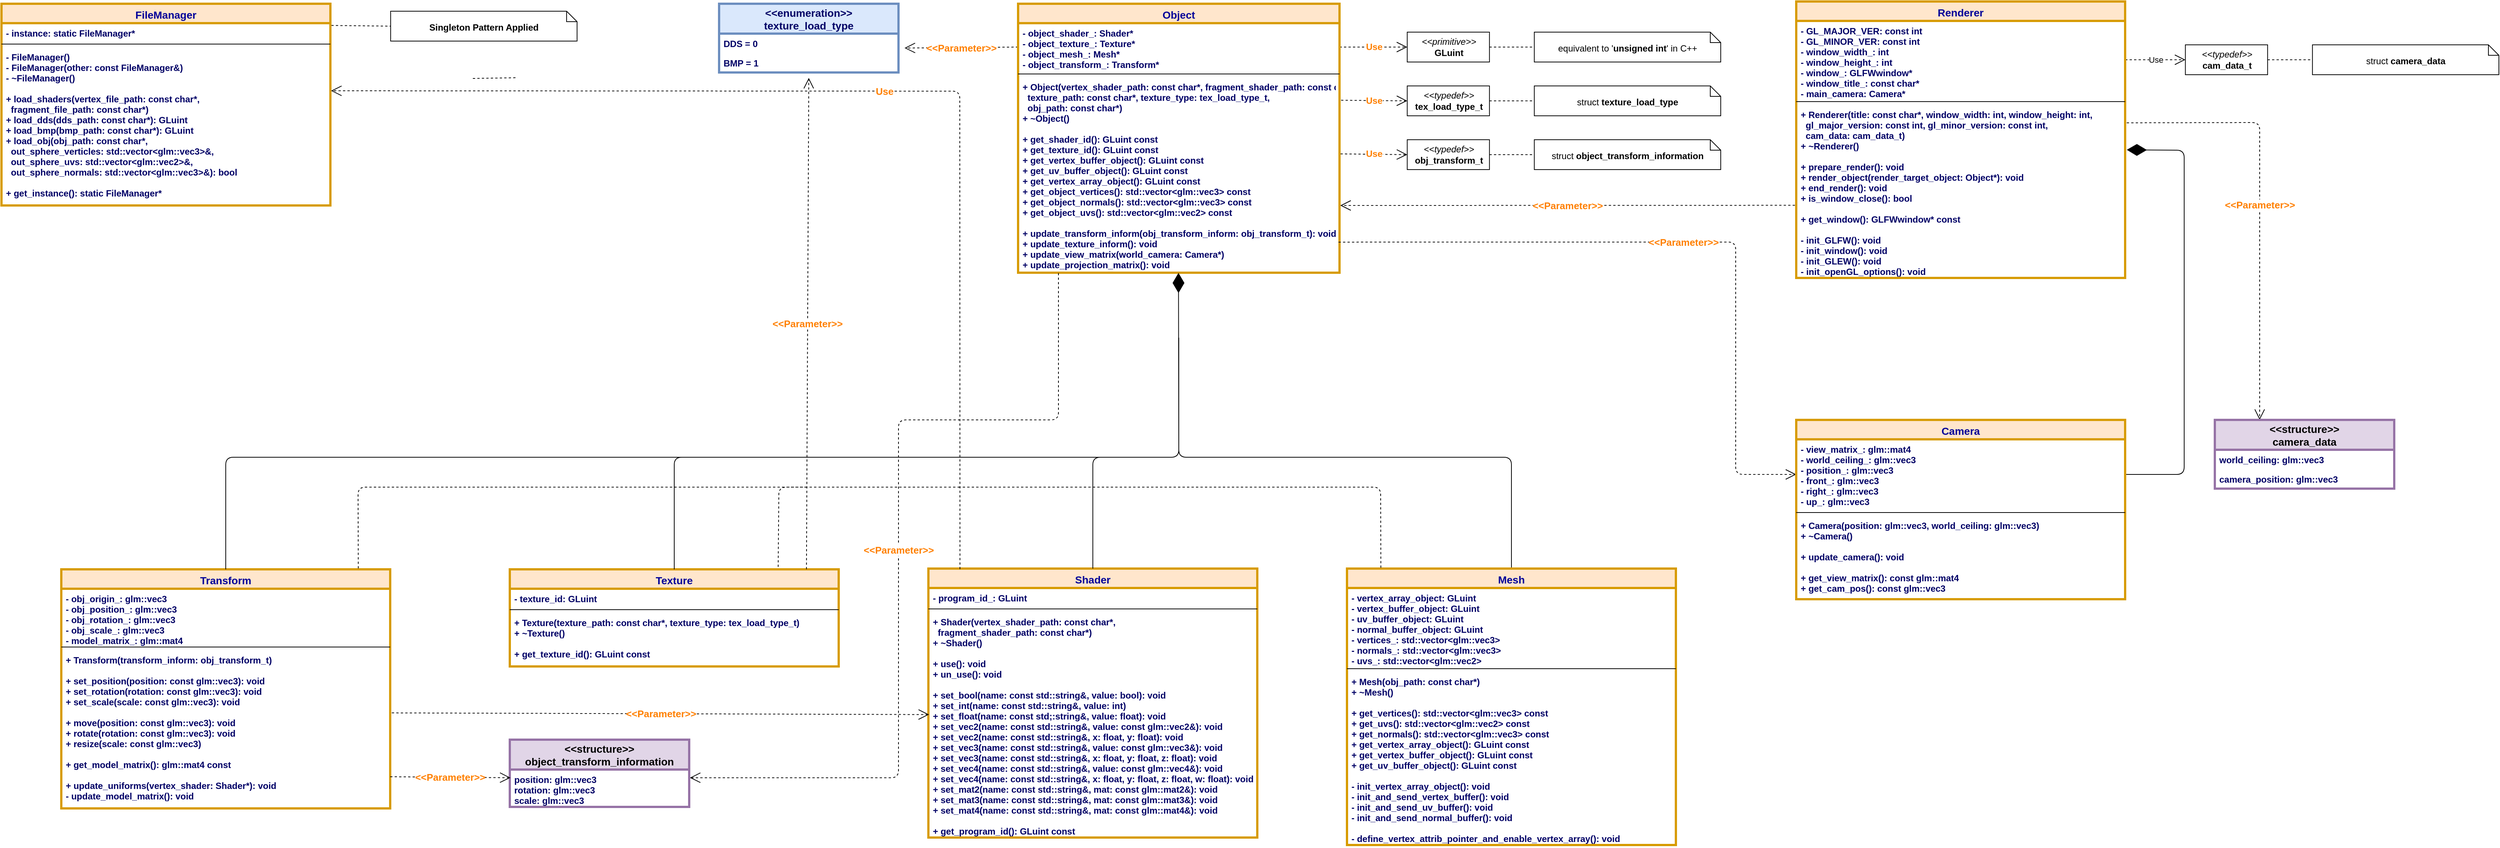 <mxfile version="13.7.9" type="device"><diagram id="C5RBs43oDa-KdzZeNtuy" name="Page-1"><mxGraphModel dx="3142" dy="654" grid="1" gridSize="10" guides="1" tooltips="1" connect="1" arrows="1" fold="1" page="1" pageScale="1" pageWidth="827" pageHeight="1169" math="0" shadow="0"><root><mxCell id="WIyWlLk6GJQsqaUBKTNV-0"/><mxCell id="WIyWlLk6GJQsqaUBKTNV-1" parent="WIyWlLk6GJQsqaUBKTNV-0"/><mxCell id="PI7X0Wl6hQPTxVW84e6E-4" value="&lt;i&gt;&amp;lt;&amp;lt;primitive&amp;gt;&amp;gt;&lt;/i&gt;&lt;br&gt;&lt;b&gt;GLuint&lt;/b&gt;" style="html=1;" parent="WIyWlLk6GJQsqaUBKTNV-1" vertex="1"><mxGeometry x="720.6" y="81" width="110" height="40" as="geometry"/></mxCell><mxCell id="PI7X0Wl6hQPTxVW84e6E-5" value="&lt;br&gt;equivalent to '&lt;b&gt;unsigned int&lt;/b&gt;' in C++" style="shape=note;whiteSpace=wrap;html=1;size=14;verticalAlign=top;align=center;spacingTop=-6;" parent="WIyWlLk6GJQsqaUBKTNV-1" vertex="1"><mxGeometry x="890.6" y="81" width="249.4" height="40" as="geometry"/></mxCell><mxCell id="PI7X0Wl6hQPTxVW84e6E-6" value="" style="endArrow=none;dashed=1;html=1;exitX=1;exitY=0.5;exitDx=0;exitDy=0;entryX=0;entryY=0.5;entryDx=0;entryDy=0;entryPerimeter=0;" parent="WIyWlLk6GJQsqaUBKTNV-1" source="PI7X0Wl6hQPTxVW84e6E-4" target="PI7X0Wl6hQPTxVW84e6E-5" edge="1"><mxGeometry width="50" height="50" relative="1" as="geometry"><mxPoint x="840.6" y="211" as="sourcePoint"/><mxPoint x="890.6" y="161" as="targetPoint"/></mxGeometry></mxCell><mxCell id="PI7X0Wl6hQPTxVW84e6E-7" value="Use" style="endArrow=open;endSize=12;dashed=1;html=1;entryX=0;entryY=0.5;entryDx=0;entryDy=0;exitX=1;exitY=0.5;exitDx=0;exitDy=0;fontSize=12;fontColor=#FF8000;fontStyle=1" parent="WIyWlLk6GJQsqaUBKTNV-1" source="PI7X0Wl6hQPTxVW84e6E-1" target="PI7X0Wl6hQPTxVW84e6E-4" edge="1"><mxGeometry width="160" relative="1" as="geometry"><mxPoint x="640.0" y="82.72" as="sourcePoint"/><mxPoint x="719.6" y="145.66" as="targetPoint"/></mxGeometry></mxCell><mxCell id="PI7X0Wl6hQPTxVW84e6E-8" value="&lt;i&gt;&amp;lt;&amp;lt;typedef&amp;gt;&amp;gt;&lt;/i&gt;&lt;br&gt;&lt;b&gt;tex_load_type_t&lt;/b&gt;" style="html=1;" parent="WIyWlLk6GJQsqaUBKTNV-1" vertex="1"><mxGeometry x="720.6" y="153" width="110" height="40" as="geometry"/></mxCell><mxCell id="PI7X0Wl6hQPTxVW84e6E-9" value="&lt;br&gt;struct&lt;b&gt; texture_load_type&lt;/b&gt;" style="shape=note;whiteSpace=wrap;html=1;size=14;verticalAlign=top;align=center;spacingTop=-6;" parent="WIyWlLk6GJQsqaUBKTNV-1" vertex="1"><mxGeometry x="890.6" y="153" width="249.4" height="40" as="geometry"/></mxCell><mxCell id="PI7X0Wl6hQPTxVW84e6E-10" value="" style="endArrow=none;dashed=1;html=1;exitX=1;exitY=0.5;exitDx=0;exitDy=0;entryX=0;entryY=0.5;entryDx=0;entryDy=0;entryPerimeter=0;" parent="WIyWlLk6GJQsqaUBKTNV-1" source="PI7X0Wl6hQPTxVW84e6E-8" target="PI7X0Wl6hQPTxVW84e6E-9" edge="1"><mxGeometry width="50" height="50" relative="1" as="geometry"><mxPoint x="840.6" y="283" as="sourcePoint"/><mxPoint x="890.6" y="233" as="targetPoint"/></mxGeometry></mxCell><mxCell id="PI7X0Wl6hQPTxVW84e6E-11" value="Use" style="endArrow=open;endSize=12;dashed=1;html=1;entryX=0;entryY=0.5;entryDx=0;entryDy=0;exitX=1.005;exitY=0.119;exitDx=0;exitDy=0;exitPerimeter=0;fontColor=#FF8000;fontSize=12;fontStyle=1" parent="WIyWlLk6GJQsqaUBKTNV-1" source="PI7X0Wl6hQPTxVW84e6E-3" target="PI7X0Wl6hQPTxVW84e6E-8" edge="1"><mxGeometry width="160" relative="1" as="geometry"><mxPoint x="633" y="173" as="sourcePoint"/><mxPoint x="719.6" y="217.66" as="targetPoint"/></mxGeometry></mxCell><mxCell id="PI7X0Wl6hQPTxVW84e6E-12" value="&lt;i&gt;&amp;lt;&amp;lt;typedef&amp;gt;&amp;gt;&lt;/i&gt;&lt;br&gt;&lt;b&gt;obj_transform_t&lt;/b&gt;" style="html=1;" parent="WIyWlLk6GJQsqaUBKTNV-1" vertex="1"><mxGeometry x="720.6" y="225" width="110" height="40" as="geometry"/></mxCell><mxCell id="PI7X0Wl6hQPTxVW84e6E-13" value="&lt;br&gt;struct&lt;b&gt;&amp;nbsp;object_transform_information&lt;/b&gt;" style="shape=note;whiteSpace=wrap;html=1;size=14;verticalAlign=top;align=center;spacingTop=-6;" parent="WIyWlLk6GJQsqaUBKTNV-1" vertex="1"><mxGeometry x="890.6" y="225" width="249.4" height="40" as="geometry"/></mxCell><mxCell id="PI7X0Wl6hQPTxVW84e6E-14" value="" style="endArrow=none;dashed=1;html=1;exitX=1;exitY=0.5;exitDx=0;exitDy=0;entryX=0;entryY=0.5;entryDx=0;entryDy=0;entryPerimeter=0;" parent="WIyWlLk6GJQsqaUBKTNV-1" source="PI7X0Wl6hQPTxVW84e6E-12" target="PI7X0Wl6hQPTxVW84e6E-13" edge="1"><mxGeometry width="50" height="50" relative="1" as="geometry"><mxPoint x="840.6" y="355" as="sourcePoint"/><mxPoint x="890.6" y="305" as="targetPoint"/></mxGeometry></mxCell><mxCell id="PI7X0Wl6hQPTxVW84e6E-15" value="Use" style="endArrow=open;endSize=12;dashed=1;html=1;entryX=0;entryY=0.5;entryDx=0;entryDy=0;exitX=1.003;exitY=0.393;exitDx=0;exitDy=0;exitPerimeter=0;fontSize=12;fontColor=#FF8000;fontStyle=1" parent="WIyWlLk6GJQsqaUBKTNV-1" source="PI7X0Wl6hQPTxVW84e6E-3" target="PI7X0Wl6hQPTxVW84e6E-12" edge="1"><mxGeometry width="160" relative="1" as="geometry"><mxPoint x="650" y="290" as="sourcePoint"/><mxPoint x="719.6" y="289.66" as="targetPoint"/></mxGeometry></mxCell><mxCell id="PI7X0Wl6hQPTxVW84e6E-26" value="" style="endArrow=none;dashed=1;html=1;exitX=1;exitY=0.5;exitDx=0;exitDy=0;entryX=0;entryY=0.5;entryDx=0;entryDy=0;entryPerimeter=0;" parent="WIyWlLk6GJQsqaUBKTNV-1" edge="1"><mxGeometry width="50" height="50" relative="1" as="geometry"><mxPoint x="-529.4" y="143" as="sourcePoint"/><mxPoint x="-469.4" y="142" as="targetPoint"/></mxGeometry></mxCell><mxCell id="PI7X0Wl6hQPTxVW84e6E-33" value="&lt;br&gt;&lt;b&gt;Singleton Pattern Applied&lt;/b&gt;" style="shape=note;whiteSpace=wrap;html=1;size=14;verticalAlign=top;align=center;spacingTop=-6;" parent="WIyWlLk6GJQsqaUBKTNV-1" vertex="1"><mxGeometry x="-639.4" y="53" width="249.4" height="40" as="geometry"/></mxCell><mxCell id="PI7X0Wl6hQPTxVW84e6E-34" value="" style="endArrow=none;dashed=1;html=1;exitX=1.003;exitY=0.127;exitDx=0;exitDy=0;entryX=0;entryY=0.5;entryDx=0;entryDy=0;entryPerimeter=0;exitPerimeter=0;" parent="WIyWlLk6GJQsqaUBKTNV-1" source="PI7X0Wl6hQPTxVW84e6E-21" target="PI7X0Wl6hQPTxVW84e6E-33" edge="1"><mxGeometry width="50" height="50" relative="1" as="geometry"><mxPoint x="-690.0" y="243" as="sourcePoint"/><mxPoint x="-630.0" y="303" as="targetPoint"/></mxGeometry></mxCell><mxCell id="PI7X0Wl6hQPTxVW84e6E-20" value="FileManager" style="swimlane;fontStyle=1;align=center;verticalAlign=top;childLayout=stackLayout;horizontal=1;startSize=26;horizontalStack=0;resizeParent=1;resizeParentMax=0;resizeLast=0;collapsible=1;marginBottom=0;fillColor=#ffe6cc;strokeColor=#d79b00;strokeWidth=3;fontColor=#000099;fontSize=14;" parent="WIyWlLk6GJQsqaUBKTNV-1" vertex="1"><mxGeometry x="-1160" y="43" width="440" height="270" as="geometry"/></mxCell><mxCell id="PI7X0Wl6hQPTxVW84e6E-21" value="- instance: static FileManager*" style="text;strokeColor=none;fillColor=none;align=left;verticalAlign=top;spacingLeft=4;spacingRight=4;overflow=hidden;rotatable=0;points=[[0,0.5],[1,0.5]];portConstraint=eastwest;rounded=0;shadow=0;sketch=0;glass=0;fontStyle=1;fontColor=#000066;" parent="PI7X0Wl6hQPTxVW84e6E-20" vertex="1"><mxGeometry y="26" width="440" height="24" as="geometry"/></mxCell><mxCell id="PI7X0Wl6hQPTxVW84e6E-22" value="" style="line;strokeWidth=1;fillColor=none;align=left;verticalAlign=middle;spacingTop=-1;spacingLeft=3;spacingRight=3;rotatable=0;labelPosition=right;points=[];portConstraint=eastwest;" parent="PI7X0Wl6hQPTxVW84e6E-20" vertex="1"><mxGeometry y="50" width="440" height="8" as="geometry"/></mxCell><mxCell id="PI7X0Wl6hQPTxVW84e6E-23" value="- FileManager()&#10;- FileManager(other: const FileManager&amp;)&#10;- ~FileManager()&#10;&#10;+ load_shaders(vertex_file_path: const char*, &#10;  fragment_file_path: const char*)&#10;+ load_dds(dds_path: const char*): GLuint&#10;+ load_bmp(bmp_path: const char*): GLuint&#10;+ load_obj(obj_path: const char*, &#10;  out_sphere_verticles: std::vector&lt;glm::vec3&gt;&amp;,&#10;  out_sphere_uvs: std::vector&lt;glm::vec2&gt;&amp;, &#10;  out_sphere_normals: std::vector&lt;glm::vec3&gt;&amp;): bool&#10;&#10;+ get_instance(): static FileManager*" style="text;strokeColor=none;fillColor=none;align=left;verticalAlign=top;spacingLeft=4;spacingRight=4;overflow=hidden;rotatable=0;points=[[0,0.5],[1,0.5]];portConstraint=eastwest;fontStyle=1;fontColor=#000066;" parent="PI7X0Wl6hQPTxVW84e6E-20" vertex="1"><mxGeometry y="58" width="440" height="212" as="geometry"/></mxCell><mxCell id="PI7X0Wl6hQPTxVW84e6E-35" value="&amp;lt;&amp;lt;Parameter&amp;gt;&amp;gt;" style="endArrow=open;endSize=12;dashed=1;html=1;fontSize=13;exitX=0;exitY=0.5;exitDx=0;exitDy=0;entryX=1.034;entryY=-0.258;entryDx=0;entryDy=0;entryPerimeter=0;fontColor=#FF8000;fontStyle=1" parent="WIyWlLk6GJQsqaUBKTNV-1" source="PI7X0Wl6hQPTxVW84e6E-1" target="PI7X0Wl6hQPTxVW84e6E-31" edge="1"><mxGeometry width="160" relative="1" as="geometry"><mxPoint x="-220" y="350" as="sourcePoint"/><mxPoint x="70" y="130" as="targetPoint"/></mxGeometry></mxCell><mxCell id="PI7X0Wl6hQPTxVW84e6E-28" value="&lt;&lt;enumeration&gt;&gt;&#10;texture_load_type" style="swimlane;fontStyle=1;childLayout=stackLayout;horizontal=1;startSize=40;fillColor=#dae8fc;horizontalStack=0;resizeParent=1;resizeParentMax=0;resizeLast=0;collapsible=1;marginBottom=0;rounded=0;shadow=0;glass=0;sketch=0;strokeColor=#6c8ebf;strokeWidth=3;fontSize=14;fontColor=#000066;" parent="WIyWlLk6GJQsqaUBKTNV-1" vertex="1"><mxGeometry x="-200" y="43" width="240" height="92" as="geometry"/></mxCell><mxCell id="PI7X0Wl6hQPTxVW84e6E-29" value="DDS = 0" style="text;strokeColor=none;fillColor=none;align=left;verticalAlign=top;spacingLeft=4;spacingRight=4;overflow=hidden;rotatable=0;points=[[0,0.5],[1,0.5]];portConstraint=eastwest;fontStyle=1;fontColor=#000066;" parent="PI7X0Wl6hQPTxVW84e6E-28" vertex="1"><mxGeometry y="40" width="240" height="26" as="geometry"/></mxCell><mxCell id="PI7X0Wl6hQPTxVW84e6E-31" value="BMP = 1" style="text;strokeColor=none;fillColor=none;align=left;verticalAlign=top;spacingLeft=4;spacingRight=4;overflow=hidden;rotatable=0;points=[[0,0.5],[1,0.5]];portConstraint=eastwest;fontStyle=1;fontColor=#000066;" parent="PI7X0Wl6hQPTxVW84e6E-28" vertex="1"><mxGeometry y="66" width="240" height="26" as="geometry"/></mxCell><mxCell id="PI7X0Wl6hQPTxVW84e6E-0" value="Object" style="swimlane;fontStyle=1;align=center;verticalAlign=top;childLayout=stackLayout;horizontal=1;startSize=26;horizontalStack=0;resizeParent=1;resizeParentMax=0;resizeLast=0;collapsible=1;marginBottom=0;fillColor=#ffe6cc;strokeColor=#d79b00;strokeWidth=3;fontColor=#000099;fontSize=14;" parent="WIyWlLk6GJQsqaUBKTNV-1" vertex="1"><mxGeometry x="200" y="43" width="430" height="360" as="geometry"/></mxCell><mxCell id="PI7X0Wl6hQPTxVW84e6E-1" value="- object_shader_: Shader*&#10;- object_texture_: Texture*&#10;- object_mesh_: Mesh*&#10;- object_transform_: Transform*" style="text;strokeColor=none;fillColor=none;align=left;verticalAlign=top;spacingLeft=4;spacingRight=4;overflow=hidden;rotatable=0;points=[[0,0.5],[1,0.5]];portConstraint=eastwest;rounded=0;shadow=0;sketch=0;glass=0;fontStyle=1;fontColor=#000066;" parent="PI7X0Wl6hQPTxVW84e6E-0" vertex="1"><mxGeometry y="26" width="430" height="64" as="geometry"/></mxCell><mxCell id="PI7X0Wl6hQPTxVW84e6E-2" value="" style="line;strokeWidth=1;fillColor=none;align=left;verticalAlign=middle;spacingTop=-1;spacingLeft=3;spacingRight=3;rotatable=0;labelPosition=right;points=[];portConstraint=eastwest;" parent="PI7X0Wl6hQPTxVW84e6E-0" vertex="1"><mxGeometry y="90" width="430" height="8" as="geometry"/></mxCell><mxCell id="PI7X0Wl6hQPTxVW84e6E-3" value="+ Object(vertex_shader_path: const char*, fragment_shader_path: const char*,&#10;  texture_path: const char*, texture_type: tex_load_type_t, &#10;  obj_path: const char*)&#10;+ ~Object()&#10;&#10;+ get_shader_id(): GLuint const&#10;+ get_texture_id(): GLuint const&#10;+ get_vertex_buffer_object(): GLuint const&#10;+ get_uv_buffer_object(): GLuint const&#10;+ get_vertex_array_object(): GLuint const&#10;+ get_object_vertices(): std::vector&lt;glm::vec3&gt; const&#10;+ get_object_normals(): std::vector&lt;glm::vec3&gt; const&#10;+ get_object_uvs(): std::vector&lt;glm::vec2&gt; const&#10;&#10;+ update_transform_inform(obj_transform_inform: obj_transform_t): void&#10;+ update_texture_inform(): void&#10;+ update_view_matrix(world_camera: Camera*)&#10;+ update_projection_matrix(): void" style="text;strokeColor=none;fillColor=none;align=left;verticalAlign=top;spacingLeft=4;spacingRight=4;overflow=hidden;rotatable=0;points=[[0,0.5],[1,0.5]];portConstraint=eastwest;fontStyle=1;fontColor=#000066;" parent="PI7X0Wl6hQPTxVW84e6E-0" vertex="1"><mxGeometry y="98" width="430" height="262" as="geometry"/></mxCell><mxCell id="PI7X0Wl6hQPTxVW84e6E-49" value="&lt;i&gt;&amp;lt;&amp;lt;typedef&amp;gt;&amp;gt;&lt;/i&gt;&lt;br&gt;&lt;b&gt;cam_data_t&lt;/b&gt;" style="html=1;" parent="WIyWlLk6GJQsqaUBKTNV-1" vertex="1"><mxGeometry x="1761.6" y="98" width="110" height="40" as="geometry"/></mxCell><mxCell id="PI7X0Wl6hQPTxVW84e6E-50" value="&lt;br&gt;struct&lt;b&gt;&amp;nbsp;camera_data&lt;/b&gt;" style="shape=note;whiteSpace=wrap;html=1;size=14;verticalAlign=top;align=center;spacingTop=-6;" parent="WIyWlLk6GJQsqaUBKTNV-1" vertex="1"><mxGeometry x="1931.6" y="98" width="249.4" height="40" as="geometry"/></mxCell><mxCell id="PI7X0Wl6hQPTxVW84e6E-51" value="" style="endArrow=none;dashed=1;html=1;exitX=1;exitY=0.5;exitDx=0;exitDy=0;entryX=0;entryY=0.5;entryDx=0;entryDy=0;entryPerimeter=0;" parent="WIyWlLk6GJQsqaUBKTNV-1" source="PI7X0Wl6hQPTxVW84e6E-49" target="PI7X0Wl6hQPTxVW84e6E-50" edge="1"><mxGeometry width="50" height="50" relative="1" as="geometry"><mxPoint x="1881.6" y="220" as="sourcePoint"/><mxPoint x="1931.6" y="170" as="targetPoint"/></mxGeometry></mxCell><mxCell id="PI7X0Wl6hQPTxVW84e6E-52" value="Use" style="endArrow=open;endSize=12;dashed=1;html=1;entryX=0;entryY=0.5;entryDx=0;entryDy=0;exitX=1;exitY=0.5;exitDx=0;exitDy=0;" parent="WIyWlLk6GJQsqaUBKTNV-1" source="PI7X0Wl6hQPTxVW84e6E-41" target="PI7X0Wl6hQPTxVW84e6E-49" edge="1"><mxGeometry width="160" relative="1" as="geometry"><mxPoint x="1672.29" y="108.966" as="sourcePoint"/><mxPoint x="1760.6" y="154.66" as="targetPoint"/></mxGeometry></mxCell><mxCell id="PI7X0Wl6hQPTxVW84e6E-40" value="Renderer" style="swimlane;fontStyle=1;align=center;verticalAlign=top;childLayout=stackLayout;horizontal=1;startSize=26;horizontalStack=0;resizeParent=1;resizeParentMax=0;resizeLast=0;collapsible=1;marginBottom=0;fillColor=#ffe6cc;strokeColor=#d79b00;strokeWidth=3;fontColor=#000099;fontSize=14;" parent="WIyWlLk6GJQsqaUBKTNV-1" vertex="1"><mxGeometry x="1241" y="40" width="440" height="370" as="geometry"/></mxCell><mxCell id="PI7X0Wl6hQPTxVW84e6E-41" value="- GL_MAJOR_VER: const int &#10;- GL_MINOR_VER: const int&#10;- window_width_: int&#10;- window_height_: int&#10;- window_: GLFWwindow*&#10;- window_title_: const char*&#10;- main_camera: Camera*" style="text;strokeColor=none;fillColor=none;align=left;verticalAlign=top;spacingLeft=4;spacingRight=4;overflow=hidden;rotatable=0;points=[[0,0.5],[1,0.5]];portConstraint=eastwest;rounded=0;shadow=0;sketch=0;glass=0;fontStyle=1;fontColor=#000066;" parent="PI7X0Wl6hQPTxVW84e6E-40" vertex="1"><mxGeometry y="26" width="440" height="104" as="geometry"/></mxCell><mxCell id="PI7X0Wl6hQPTxVW84e6E-42" value="" style="line;strokeWidth=1;fillColor=none;align=left;verticalAlign=middle;spacingTop=-1;spacingLeft=3;spacingRight=3;rotatable=0;labelPosition=right;points=[];portConstraint=eastwest;" parent="PI7X0Wl6hQPTxVW84e6E-40" vertex="1"><mxGeometry y="130" width="440" height="8" as="geometry"/></mxCell><mxCell id="PI7X0Wl6hQPTxVW84e6E-43" value="+ Renderer(title: const char*, window_width: int, window_height: int,&#10;  gl_major_version: const int, gl_minor_version: const int,&#10;  cam_data: cam_data_t)&#10;+ ~Renderer()&#10;&#10;+ prepare_render(): void&#10;+ render_object(render_target_object: Object*): void&#10;+ end_render(): void&#10;+ is_window_close(): bool&#10;&#10;+ get_window(): GLFWwindow* const&#10;&#10;- init_GLFW(): void&#10;- init_window(): void&#10;- init_GLEW(): void&#10;- init_openGL_options(): void" style="text;strokeColor=none;fillColor=none;align=left;verticalAlign=top;spacingLeft=4;spacingRight=4;overflow=hidden;rotatable=0;points=[[0,0.5],[1,0.5]];portConstraint=eastwest;fontStyle=1;fontColor=#000066;" parent="PI7X0Wl6hQPTxVW84e6E-40" vertex="1"><mxGeometry y="138" width="440" height="232" as="geometry"/></mxCell><mxCell id="PI7X0Wl6hQPTxVW84e6E-60" value="&amp;lt;&amp;lt;Parameter&amp;gt;&amp;gt;" style="endArrow=open;endSize=12;dashed=1;html=1;fontSize=13;fontColor=#FF8000;exitX=0.997;exitY=0.844;exitDx=0;exitDy=0;exitPerimeter=0;entryX=0;entryY=0.5;entryDx=0;entryDy=0;fontStyle=1" parent="WIyWlLk6GJQsqaUBKTNV-1" source="PI7X0Wl6hQPTxVW84e6E-3" target="PI7X0Wl6hQPTxVW84e6E-54" edge="1"><mxGeometry width="160" relative="1" as="geometry"><mxPoint x="730" y="630" as="sourcePoint"/><mxPoint x="890" y="630" as="targetPoint"/><Array as="points"><mxPoint x="680" y="362"/><mxPoint x="1160" y="362"/><mxPoint x="1160" y="673"/></Array></mxGeometry></mxCell><mxCell id="PI7X0Wl6hQPTxVW84e6E-61" value="&amp;lt;&amp;lt;Parameter&amp;gt;&amp;gt;" style="endArrow=open;endSize=12;dashed=1;html=1;fontSize=13;fontColor=#FF8000;exitX=1.005;exitY=0.105;exitDx=0;exitDy=0;exitPerimeter=0;entryX=0.25;entryY=0;entryDx=0;entryDy=0;fontStyle=1" parent="WIyWlLk6GJQsqaUBKTNV-1" source="PI7X0Wl6hQPTxVW84e6E-43" target="PI7X0Wl6hQPTxVW84e6E-57" edge="1"><mxGeometry width="160" relative="1" as="geometry"><mxPoint x="1850" y="260" as="sourcePoint"/><mxPoint x="2010" y="260" as="targetPoint"/><Array as="points"><mxPoint x="1861" y="202"/></Array></mxGeometry></mxCell><mxCell id="PI7X0Wl6hQPTxVW84e6E-62" value="" style="endArrow=diamondThin;endFill=1;endSize=24;html=1;fontSize=13;fontColor=#FF8000;entryX=1.005;entryY=0.261;entryDx=0;entryDy=0;entryPerimeter=0;exitX=1;exitY=0.5;exitDx=0;exitDy=0;" parent="WIyWlLk6GJQsqaUBKTNV-1" source="PI7X0Wl6hQPTxVW84e6E-54" target="PI7X0Wl6hQPTxVW84e6E-43" edge="1"><mxGeometry width="160" relative="1" as="geometry"><mxPoint x="1970" y="330" as="sourcePoint"/><mxPoint x="2130" y="330" as="targetPoint"/><Array as="points"><mxPoint x="1760" y="673"/><mxPoint x="1760" y="239"/></Array></mxGeometry></mxCell><mxCell id="PI7X0Wl6hQPTxVW84e6E-63" value="&amp;lt;&amp;lt;Parameter&amp;gt;&amp;gt;" style="endArrow=open;endSize=12;dashed=1;html=1;fontSize=13;fontColor=#FF8000;exitX=-0.004;exitY=0.581;exitDx=0;exitDy=0;exitPerimeter=0;fontStyle=1" parent="WIyWlLk6GJQsqaUBKTNV-1" source="PI7X0Wl6hQPTxVW84e6E-43" edge="1"><mxGeometry width="160" relative="1" as="geometry"><mxPoint x="880" y="360" as="sourcePoint"/><mxPoint x="631" y="313" as="targetPoint"/></mxGeometry></mxCell><mxCell id="PI7X0Wl6hQPTxVW84e6E-53" value="Camera" style="swimlane;fontStyle=1;align=center;verticalAlign=top;childLayout=stackLayout;horizontal=1;startSize=26;horizontalStack=0;resizeParent=1;resizeParentMax=0;resizeLast=0;collapsible=1;marginBottom=0;fillColor=#ffe6cc;strokeColor=#d79b00;strokeWidth=3;fontColor=#000099;fontSize=14;" parent="WIyWlLk6GJQsqaUBKTNV-1" vertex="1"><mxGeometry x="1241" y="600" width="440" height="240" as="geometry"/></mxCell><mxCell id="PI7X0Wl6hQPTxVW84e6E-54" value="- view_matrix_: glm::mat4&#10;- world_ceiling_: glm::vec3&#10;- position_: glm::vec3&#10;- front_: glm::vec3&#10;- right_: glm::vec3&#10;- up_: glm::vec3" style="text;strokeColor=none;fillColor=none;align=left;verticalAlign=top;spacingLeft=4;spacingRight=4;overflow=hidden;rotatable=0;points=[[0,0.5],[1,0.5]];portConstraint=eastwest;rounded=0;shadow=0;sketch=0;glass=0;fontStyle=1;fontColor=#000066;" parent="PI7X0Wl6hQPTxVW84e6E-53" vertex="1"><mxGeometry y="26" width="440" height="94" as="geometry"/></mxCell><mxCell id="PI7X0Wl6hQPTxVW84e6E-55" value="" style="line;strokeWidth=1;fillColor=none;align=left;verticalAlign=middle;spacingTop=-1;spacingLeft=3;spacingRight=3;rotatable=0;labelPosition=right;points=[];portConstraint=eastwest;" parent="PI7X0Wl6hQPTxVW84e6E-53" vertex="1"><mxGeometry y="120" width="440" height="8" as="geometry"/></mxCell><mxCell id="PI7X0Wl6hQPTxVW84e6E-56" value="+ Camera(position: glm::vec3, world_ceiling: glm::vec3)&#10;+ ~Camera()&#10;&#10;+ update_camera(): void&#10;&#10;+ get_view_matrix(): const glm::mat4&#10;+ get_cam_pos(): const glm::vec3&#10;" style="text;strokeColor=none;fillColor=none;align=left;verticalAlign=top;spacingLeft=4;spacingRight=4;overflow=hidden;rotatable=0;points=[[0,0.5],[1,0.5]];portConstraint=eastwest;fontStyle=1;fontColor=#000066;" parent="PI7X0Wl6hQPTxVW84e6E-53" vertex="1"><mxGeometry y="128" width="440" height="112" as="geometry"/></mxCell><mxCell id="PI7X0Wl6hQPTxVW84e6E-57" value="&lt;&lt;structure&gt;&gt;&#10;camera_data" style="swimlane;fontStyle=1;childLayout=stackLayout;horizontal=1;startSize=40;fillColor=#e1d5e7;horizontalStack=0;resizeParent=1;resizeParentMax=0;resizeLast=0;collapsible=1;marginBottom=0;rounded=0;shadow=0;glass=0;sketch=0;strokeColor=#9673a6;strokeWidth=3;fontSize=14;" parent="WIyWlLk6GJQsqaUBKTNV-1" vertex="1"><mxGeometry x="1801" y="600" width="240" height="92" as="geometry"/></mxCell><mxCell id="PI7X0Wl6hQPTxVW84e6E-58" value="world_ceiling: glm::vec3" style="text;strokeColor=none;fillColor=none;align=left;verticalAlign=top;spacingLeft=4;spacingRight=4;overflow=hidden;rotatable=0;points=[[0,0.5],[1,0.5]];portConstraint=eastwest;fontStyle=1;fontColor=#000066;" parent="PI7X0Wl6hQPTxVW84e6E-57" vertex="1"><mxGeometry y="40" width="240" height="26" as="geometry"/></mxCell><mxCell id="PI7X0Wl6hQPTxVW84e6E-59" value="camera_position: glm::vec3" style="text;strokeColor=none;fillColor=none;align=left;verticalAlign=top;spacingLeft=4;spacingRight=4;overflow=hidden;rotatable=0;points=[[0,0.5],[1,0.5]];portConstraint=eastwest;fontStyle=1;fontColor=#000066;" parent="PI7X0Wl6hQPTxVW84e6E-57" vertex="1"><mxGeometry y="66" width="240" height="26" as="geometry"/></mxCell><mxCell id="PI7X0Wl6hQPTxVW84e6E-68" value="" style="endArrow=diamondThin;endFill=1;endSize=24;html=1;fontSize=13;fontColor=#FF8000;entryX=0.499;entryY=1.001;entryDx=0;entryDy=0;entryPerimeter=0;exitX=0.5;exitY=0;exitDx=0;exitDy=0;" parent="WIyWlLk6GJQsqaUBKTNV-1" source="PI7X0Wl6hQPTxVW84e6E-64" target="PI7X0Wl6hQPTxVW84e6E-3" edge="1"><mxGeometry width="160" relative="1" as="geometry"><mxPoint x="410" y="600" as="sourcePoint"/><mxPoint x="570" y="600" as="targetPoint"/><Array as="points"><mxPoint x="860" y="650"/><mxPoint x="415" y="650"/></Array></mxGeometry></mxCell><mxCell id="PI7X0Wl6hQPTxVW84e6E-64" value="Mesh" style="swimlane;fontStyle=1;align=center;verticalAlign=top;childLayout=stackLayout;horizontal=1;startSize=26;horizontalStack=0;resizeParent=1;resizeParentMax=0;resizeLast=0;collapsible=1;marginBottom=0;fillColor=#ffe6cc;strokeColor=#d79b00;strokeWidth=3;fontColor=#000099;fontSize=14;" parent="WIyWlLk6GJQsqaUBKTNV-1" vertex="1"><mxGeometry x="640" y="799" width="440" height="370" as="geometry"/></mxCell><mxCell id="PI7X0Wl6hQPTxVW84e6E-65" value="- vertex_array_object: GLuint&#10;- vertex_buffer_object: GLuint&#10;- uv_buffer_object: GLuint&#10;- normal_buffer_object: GLuint&#10;- vertices_: std::vector&lt;glm::vec3&gt;&#10;- normals_: std::vector&lt;glm::vec3&gt;&#10;- uvs_: std::vector&lt;glm::vec2&gt;" style="text;strokeColor=none;fillColor=none;align=left;verticalAlign=top;spacingLeft=4;spacingRight=4;overflow=hidden;rotatable=0;points=[[0,0.5],[1,0.5]];portConstraint=eastwest;rounded=0;shadow=0;sketch=0;glass=0;fontStyle=1;fontColor=#000066;" parent="PI7X0Wl6hQPTxVW84e6E-64" vertex="1"><mxGeometry y="26" width="440" height="104" as="geometry"/></mxCell><mxCell id="PI7X0Wl6hQPTxVW84e6E-66" value="" style="line;strokeWidth=1;fillColor=none;align=left;verticalAlign=middle;spacingTop=-1;spacingLeft=3;spacingRight=3;rotatable=0;labelPosition=right;points=[];portConstraint=eastwest;" parent="PI7X0Wl6hQPTxVW84e6E-64" vertex="1"><mxGeometry y="130" width="440" height="8" as="geometry"/></mxCell><mxCell id="PI7X0Wl6hQPTxVW84e6E-67" value="+ Mesh(obj_path: const char*)&#10;+ ~Mesh()&#10;&#10;+ get_vertices(): std::vector&lt;glm::vec3&gt; const&#10;+ get_uvs(): std::vector&lt;glm::vec2&gt; const&#10;+ get_normals(): std::vector&lt;glm::vec3&gt; const&#10;+ get_vertex_array_object(): GLuint const&#10;+ get_vertex_buffer_object(): GLuint const&#10;+ get_uv_buffer_object(): GLuint const&#10;&#10;- init_vertex_array_object(): void&#10;- init_and_send_vertex_buffer(): void&#10;- init_and_send_uv_buffer(): void &#10;- init_and_send_normal_buffer(): void&#10;&#10;- define_vertex_attrib_pointer_and_enable_vertex_array(): void&#10;" style="text;strokeColor=none;fillColor=none;align=left;verticalAlign=top;spacingLeft=4;spacingRight=4;overflow=hidden;rotatable=0;points=[[0,0.5],[1,0.5]];portConstraint=eastwest;fontStyle=1;fontColor=#000066;" parent="PI7X0Wl6hQPTxVW84e6E-64" vertex="1"><mxGeometry y="138" width="440" height="232" as="geometry"/></mxCell><mxCell id="PI7X0Wl6hQPTxVW84e6E-69" value="Shader" style="swimlane;fontStyle=1;align=center;verticalAlign=top;childLayout=stackLayout;horizontal=1;startSize=26;horizontalStack=0;resizeParent=1;resizeParentMax=0;resizeLast=0;collapsible=1;marginBottom=0;fillColor=#ffe6cc;strokeColor=#d79b00;strokeWidth=3;fontColor=#000099;fontSize=14;" parent="WIyWlLk6GJQsqaUBKTNV-1" vertex="1"><mxGeometry x="80" y="799" width="440" height="360" as="geometry"/></mxCell><mxCell id="PI7X0Wl6hQPTxVW84e6E-70" value="- program_id_: GLuint " style="text;strokeColor=none;fillColor=none;align=left;verticalAlign=top;spacingLeft=4;spacingRight=4;overflow=hidden;rotatable=0;points=[[0,0.5],[1,0.5]];portConstraint=eastwest;rounded=0;shadow=0;sketch=0;glass=0;fontStyle=1;fontColor=#000066;" parent="PI7X0Wl6hQPTxVW84e6E-69" vertex="1"><mxGeometry y="26" width="440" height="24" as="geometry"/></mxCell><mxCell id="PI7X0Wl6hQPTxVW84e6E-71" value="" style="line;strokeWidth=1;fillColor=none;align=left;verticalAlign=middle;spacingTop=-1;spacingLeft=3;spacingRight=3;rotatable=0;labelPosition=right;points=[];portConstraint=eastwest;" parent="PI7X0Wl6hQPTxVW84e6E-69" vertex="1"><mxGeometry y="50" width="440" height="8" as="geometry"/></mxCell><mxCell id="PI7X0Wl6hQPTxVW84e6E-72" value="+ Shader(vertex_shader_path: const char*, &#10;  fragment_shader_path: const char*)&#10;+ ~Shader()&#10;&#10;+ use(): void&#10;+ un_use(): void&#10;&#10;+ set_bool(name: const std::string&amp;, value: bool): void&#10;+ set_int(name: const std::string&amp;, value: int)&#10;+ set_float(name: const std;:string&amp;, value: float): void&#10;+ set_vec2(name: const std::string&amp;, value: const glm::vec2&amp;): void&#10;+ set_vec2(name: const std::string&amp;, x: float, y: float): void&#10;+ set_vec3(name: const std::string&amp;, value: const glm::vec3&amp;): void&#10;+ set_vec3(name: const std::string&amp;, x: float, y: float, z: float): void&#10;+ set_vec4(name: const std::string&amp;, value: const glm::vec4&amp;): void&#10;+ set_vec4(name: const std::string&amp;, x: float, y: float, z: float, w: float): void&#10;+ set_mat2(name: const std::string&amp;, mat: const glm::mat2&amp;): void&#10;+ set_mat3(name: const std::string&amp;, mat: const glm::mat3&amp;): void&#10;+ set_mat4(name: const std::string&amp;, mat: const glm::mat4&amp;): void&#10;&#10;+ get_program_id(): GLuint const" style="text;strokeColor=none;fillColor=none;align=left;verticalAlign=top;spacingLeft=4;spacingRight=4;overflow=hidden;rotatable=0;points=[[0,0.5],[1,0.5]];portConstraint=eastwest;fontStyle=1;fontColor=#000066;" parent="PI7X0Wl6hQPTxVW84e6E-69" vertex="1"><mxGeometry y="58" width="440" height="302" as="geometry"/></mxCell><mxCell id="PI7X0Wl6hQPTxVW84e6E-77" value="" style="endArrow=none;html=1;fontSize=13;fontColor=#FF8000;exitX=0.5;exitY=0;exitDx=0;exitDy=0;" parent="WIyWlLk6GJQsqaUBKTNV-1" source="PI7X0Wl6hQPTxVW84e6E-69" edge="1"><mxGeometry width="50" height="50" relative="1" as="geometry"><mxPoint x="295.0" y="799" as="sourcePoint"/><mxPoint x="415" y="490" as="targetPoint"/><Array as="points"><mxPoint x="300" y="650"/><mxPoint x="415" y="650"/></Array></mxGeometry></mxCell><mxCell id="PI7X0Wl6hQPTxVW84e6E-78" value="Use" style="endArrow=open;endSize=12;dashed=1;html=1;fontSize=13;fontColor=#FF8000;entryX=1.002;entryY=0.276;entryDx=0;entryDy=0;entryPerimeter=0;exitX=0.096;exitY=0.002;exitDx=0;exitDy=0;exitPerimeter=0;fontStyle=1" parent="WIyWlLk6GJQsqaUBKTNV-1" source="PI7X0Wl6hQPTxVW84e6E-69" target="PI7X0Wl6hQPTxVW84e6E-23" edge="1"><mxGeometry width="160" relative="1" as="geometry"><mxPoint x="-390" y="360" as="sourcePoint"/><mxPoint x="-230" y="360" as="targetPoint"/><Array as="points"><mxPoint x="122" y="160"/></Array></mxGeometry></mxCell><mxCell id="PI7X0Wl6hQPTxVW84e6E-80" value="Texture" style="swimlane;fontStyle=1;align=center;verticalAlign=top;childLayout=stackLayout;horizontal=1;startSize=26;horizontalStack=0;resizeParent=1;resizeParentMax=0;resizeLast=0;collapsible=1;marginBottom=0;fillColor=#ffe6cc;strokeColor=#d79b00;strokeWidth=3;fontColor=#000099;fontSize=14;" parent="WIyWlLk6GJQsqaUBKTNV-1" vertex="1"><mxGeometry x="-480" y="800" width="440" height="130" as="geometry"/></mxCell><mxCell id="PI7X0Wl6hQPTxVW84e6E-81" value="- texture_id: GLuint" style="text;strokeColor=none;fillColor=none;align=left;verticalAlign=top;spacingLeft=4;spacingRight=4;overflow=hidden;rotatable=0;points=[[0,0.5],[1,0.5]];portConstraint=eastwest;rounded=0;shadow=0;sketch=0;glass=0;fontStyle=1;fontColor=#000066;" parent="PI7X0Wl6hQPTxVW84e6E-80" vertex="1"><mxGeometry y="26" width="440" height="24" as="geometry"/></mxCell><mxCell id="PI7X0Wl6hQPTxVW84e6E-82" value="" style="line;strokeWidth=1;fillColor=none;align=left;verticalAlign=middle;spacingTop=-1;spacingLeft=3;spacingRight=3;rotatable=0;labelPosition=right;points=[];portConstraint=eastwest;" parent="PI7X0Wl6hQPTxVW84e6E-80" vertex="1"><mxGeometry y="50" width="440" height="8" as="geometry"/></mxCell><mxCell id="PI7X0Wl6hQPTxVW84e6E-83" value="+ Texture(texture_path: const char*, texture_type: tex_load_type_t)&#10;+ ~Texture()&#10;&#10;+ get_texture_id(): GLuint const&#10;" style="text;strokeColor=none;fillColor=none;align=left;verticalAlign=top;spacingLeft=4;spacingRight=4;overflow=hidden;rotatable=0;points=[[0,0.5],[1,0.5]];portConstraint=eastwest;fontStyle=1;fontColor=#000066;" parent="PI7X0Wl6hQPTxVW84e6E-80" vertex="1"><mxGeometry y="58" width="440" height="72" as="geometry"/></mxCell><mxCell id="PI7X0Wl6hQPTxVW84e6E-85" value="" style="endArrow=none;dashed=1;html=1;fontSize=13;fontColor=#FF8000;exitX=0.816;exitY=-0.025;exitDx=0;exitDy=0;exitPerimeter=0;" parent="WIyWlLk6GJQsqaUBKTNV-1" source="PI7X0Wl6hQPTxVW84e6E-80" edge="1"><mxGeometry width="50" height="50" relative="1" as="geometry"><mxPoint x="-240" y="730" as="sourcePoint"/><mxPoint x="120" y="690" as="targetPoint"/><Array as="points"><mxPoint x="-120" y="690"/></Array></mxGeometry></mxCell><mxCell id="PI7X0Wl6hQPTxVW84e6E-86" value="" style="endArrow=none;dashed=1;html=1;fontSize=13;fontColor=#FF8000;entryX=0.103;entryY=-0.002;entryDx=0;entryDy=0;entryPerimeter=0;" parent="WIyWlLk6GJQsqaUBKTNV-1" target="PI7X0Wl6hQPTxVW84e6E-64" edge="1"><mxGeometry width="50" height="50" relative="1" as="geometry"><mxPoint x="120" y="690" as="sourcePoint"/><mxPoint x="-250" y="450" as="targetPoint"/><Array as="points"><mxPoint x="685" y="690"/></Array></mxGeometry></mxCell><mxCell id="PI7X0Wl6hQPTxVW84e6E-87" value="" style="endArrow=none;html=1;fontSize=13;fontColor=#FF8000;exitX=0.5;exitY=0;exitDx=0;exitDy=0;" parent="WIyWlLk6GJQsqaUBKTNV-1" source="PI7X0Wl6hQPTxVW84e6E-80" edge="1"><mxGeometry width="50" height="50" relative="1" as="geometry"><mxPoint x="-260" y="660" as="sourcePoint"/><mxPoint x="370" y="650" as="targetPoint"/><Array as="points"><mxPoint x="-260" y="650"/></Array></mxGeometry></mxCell><mxCell id="PI7X0Wl6hQPTxVW84e6E-88" value="&amp;lt;&amp;lt;Parameter&amp;gt;&amp;gt;" style="endArrow=open;endSize=12;dashed=1;html=1;fontSize=13;fontColor=#FF8000;exitX=0.902;exitY=-0.001;exitDx=0;exitDy=0;exitPerimeter=0;entryX=0.5;entryY=1.279;entryDx=0;entryDy=0;entryPerimeter=0;fontStyle=1" parent="WIyWlLk6GJQsqaUBKTNV-1" source="PI7X0Wl6hQPTxVW84e6E-80" target="PI7X0Wl6hQPTxVW84e6E-31" edge="1"><mxGeometry width="160" relative="1" as="geometry"><mxPoint x="-250" y="490" as="sourcePoint"/><mxPoint x="-90" y="490" as="targetPoint"/></mxGeometry></mxCell><mxCell id="PI7X0Wl6hQPTxVW84e6E-89" value="Transform" style="swimlane;fontStyle=1;align=center;verticalAlign=top;childLayout=stackLayout;horizontal=1;startSize=26;horizontalStack=0;resizeParent=1;resizeParentMax=0;resizeLast=0;collapsible=1;marginBottom=0;fillColor=#ffe6cc;strokeColor=#d79b00;strokeWidth=3;fontColor=#000099;fontSize=14;" parent="WIyWlLk6GJQsqaUBKTNV-1" vertex="1"><mxGeometry x="-1080" y="800" width="440" height="320" as="geometry"/></mxCell><mxCell id="PI7X0Wl6hQPTxVW84e6E-90" value="- obj_origin_: glm::vec3&#10;- obj_position_: glm::vec3&#10;- obj_rotation_: glm::vec3&#10;- obj_scale_: glm::vec3&#10;- model_matrix_: glm::mat4" style="text;strokeColor=none;fillColor=none;align=left;verticalAlign=top;spacingLeft=4;spacingRight=4;overflow=hidden;rotatable=0;points=[[0,0.5],[1,0.5]];portConstraint=eastwest;rounded=0;shadow=0;sketch=0;glass=0;fontStyle=1;fontColor=#000066;" parent="PI7X0Wl6hQPTxVW84e6E-89" vertex="1"><mxGeometry y="26" width="440" height="74" as="geometry"/></mxCell><mxCell id="PI7X0Wl6hQPTxVW84e6E-91" value="" style="line;strokeWidth=1;fillColor=none;align=left;verticalAlign=middle;spacingTop=-1;spacingLeft=3;spacingRight=3;rotatable=0;labelPosition=right;points=[];portConstraint=eastwest;" parent="PI7X0Wl6hQPTxVW84e6E-89" vertex="1"><mxGeometry y="100" width="440" height="8" as="geometry"/></mxCell><mxCell id="PI7X0Wl6hQPTxVW84e6E-92" value="+ Transform(transform_inform: obj_transform_t)&#10;&#10;+ set_position(position: const glm::vec3): void&#10;+ set_rotation(rotation: const glm::vec3): void&#10;+ set_scale(scale: const glm::vec3): void&#10;&#10;+ move(position: const glm::vec3): void&#10;+ rotate(rotation: const glm::vec3): void&#10;+ resize(scale: const glm::vec3)&#10;&#10;+ get_model_matrix(): glm::mat4 const&#10;&#10;+ update_uniforms(vertex_shader: Shader*): void&#10;- update_model_matrix(): void" style="text;strokeColor=none;fillColor=none;align=left;verticalAlign=top;spacingLeft=4;spacingRight=4;overflow=hidden;rotatable=0;points=[[0,0.5],[1,0.5]];portConstraint=eastwest;fontStyle=1;fontColor=#000066;" parent="PI7X0Wl6hQPTxVW84e6E-89" vertex="1"><mxGeometry y="108" width="440" height="212" as="geometry"/></mxCell><mxCell id="PI7X0Wl6hQPTxVW84e6E-93" value="&amp;lt;&amp;lt;Parameter&amp;gt;&amp;gt;" style="endArrow=open;endSize=12;dashed=1;html=1;fontSize=13;fontColor=#FF8000;exitX=1.005;exitY=0.397;exitDx=0;exitDy=0;exitPerimeter=0;entryX=0.002;entryY=0.455;entryDx=0;entryDy=0;entryPerimeter=0;fontStyle=1" parent="WIyWlLk6GJQsqaUBKTNV-1" source="PI7X0Wl6hQPTxVW84e6E-92" target="PI7X0Wl6hQPTxVW84e6E-72" edge="1"><mxGeometry width="160" relative="1" as="geometry"><mxPoint x="-460" y="1040" as="sourcePoint"/><mxPoint x="-300" y="1040" as="targetPoint"/></mxGeometry></mxCell><mxCell id="PI7X0Wl6hQPTxVW84e6E-94" value="" style="endArrow=none;html=1;fontSize=13;fontColor=#FF8000;exitX=0.5;exitY=0;exitDx=0;exitDy=0;" parent="WIyWlLk6GJQsqaUBKTNV-1" source="PI7X0Wl6hQPTxVW84e6E-89" edge="1"><mxGeometry width="50" height="50" relative="1" as="geometry"><mxPoint x="-780" y="620" as="sourcePoint"/><mxPoint x="-240" y="650" as="targetPoint"/><Array as="points"><mxPoint x="-860" y="650"/></Array></mxGeometry></mxCell><mxCell id="PI7X0Wl6hQPTxVW84e6E-95" value="" style="endArrow=none;dashed=1;html=1;fontSize=13;fontColor=#FF8000;exitX=0.903;exitY=-0.004;exitDx=0;exitDy=0;exitPerimeter=0;" parent="WIyWlLk6GJQsqaUBKTNV-1" source="PI7X0Wl6hQPTxVW84e6E-89" edge="1"><mxGeometry width="50" height="50" relative="1" as="geometry"><mxPoint x="-730" y="600" as="sourcePoint"/><mxPoint x="-80" y="690" as="targetPoint"/><Array as="points"><mxPoint x="-683" y="690"/></Array></mxGeometry></mxCell><mxCell id="PI7X0Wl6hQPTxVW84e6E-96" value="&lt;&lt;structure&gt;&gt;&#10;object_transform_information" style="swimlane;fontStyle=1;childLayout=stackLayout;horizontal=1;startSize=40;fillColor=#e1d5e7;horizontalStack=0;resizeParent=1;resizeParentMax=0;resizeLast=0;collapsible=1;marginBottom=0;rounded=0;shadow=0;glass=0;sketch=0;strokeColor=#9673a6;strokeWidth=3;fontSize=14;" parent="WIyWlLk6GJQsqaUBKTNV-1" vertex="1"><mxGeometry x="-480" y="1028" width="240" height="90" as="geometry"/></mxCell><mxCell id="PI7X0Wl6hQPTxVW84e6E-97" value="position: glm::vec3&#10;rotation: glm::vec3&#10;scale: glm::vec3" style="text;strokeColor=none;fillColor=none;align=left;verticalAlign=top;spacingLeft=4;spacingRight=4;overflow=hidden;rotatable=0;points=[[0,0.5],[1,0.5]];portConstraint=eastwest;fontStyle=1;fontColor=#000066;" parent="PI7X0Wl6hQPTxVW84e6E-96" vertex="1"><mxGeometry y="40" width="240" height="50" as="geometry"/></mxCell><mxCell id="PI7X0Wl6hQPTxVW84e6E-99" value="&amp;lt;&amp;lt;Parameter&amp;gt;&amp;gt;" style="endArrow=open;endSize=12;dashed=1;html=1;fontSize=13;fontColor=#FF8000;exitX=1;exitY=0.8;exitDx=0;exitDy=0;exitPerimeter=0;entryX=0.004;entryY=0.219;entryDx=0;entryDy=0;entryPerimeter=0;fontStyle=1" parent="WIyWlLk6GJQsqaUBKTNV-1" source="PI7X0Wl6hQPTxVW84e6E-92" target="PI7X0Wl6hQPTxVW84e6E-97" edge="1"><mxGeometry width="160" relative="1" as="geometry"><mxPoint x="-510" y="1270" as="sourcePoint"/><mxPoint x="-350" y="1270" as="targetPoint"/></mxGeometry></mxCell><mxCell id="PI7X0Wl6hQPTxVW84e6E-100" value="&amp;lt;&amp;lt;Parameter&amp;gt;&amp;gt;" style="endArrow=open;endSize=12;dashed=1;html=1;fontSize=13;fontColor=#FF8000;exitX=0.1;exitY=1.002;exitDx=0;exitDy=0;exitPerimeter=0;entryX=0.958;entryY=0.219;entryDx=0;entryDy=0;entryPerimeter=0;fontStyle=1" parent="WIyWlLk6GJQsqaUBKTNV-1" edge="1"><mxGeometry width="160" relative="1" as="geometry"><mxPoint x="254.0" y="403.524" as="sourcePoint"/><mxPoint x="-239.08" y="1078.95" as="targetPoint"/><Array as="points"><mxPoint x="254" y="600"/><mxPoint x="40" y="600"/><mxPoint x="40" y="1079"/></Array></mxGeometry></mxCell></root></mxGraphModel></diagram></mxfile>